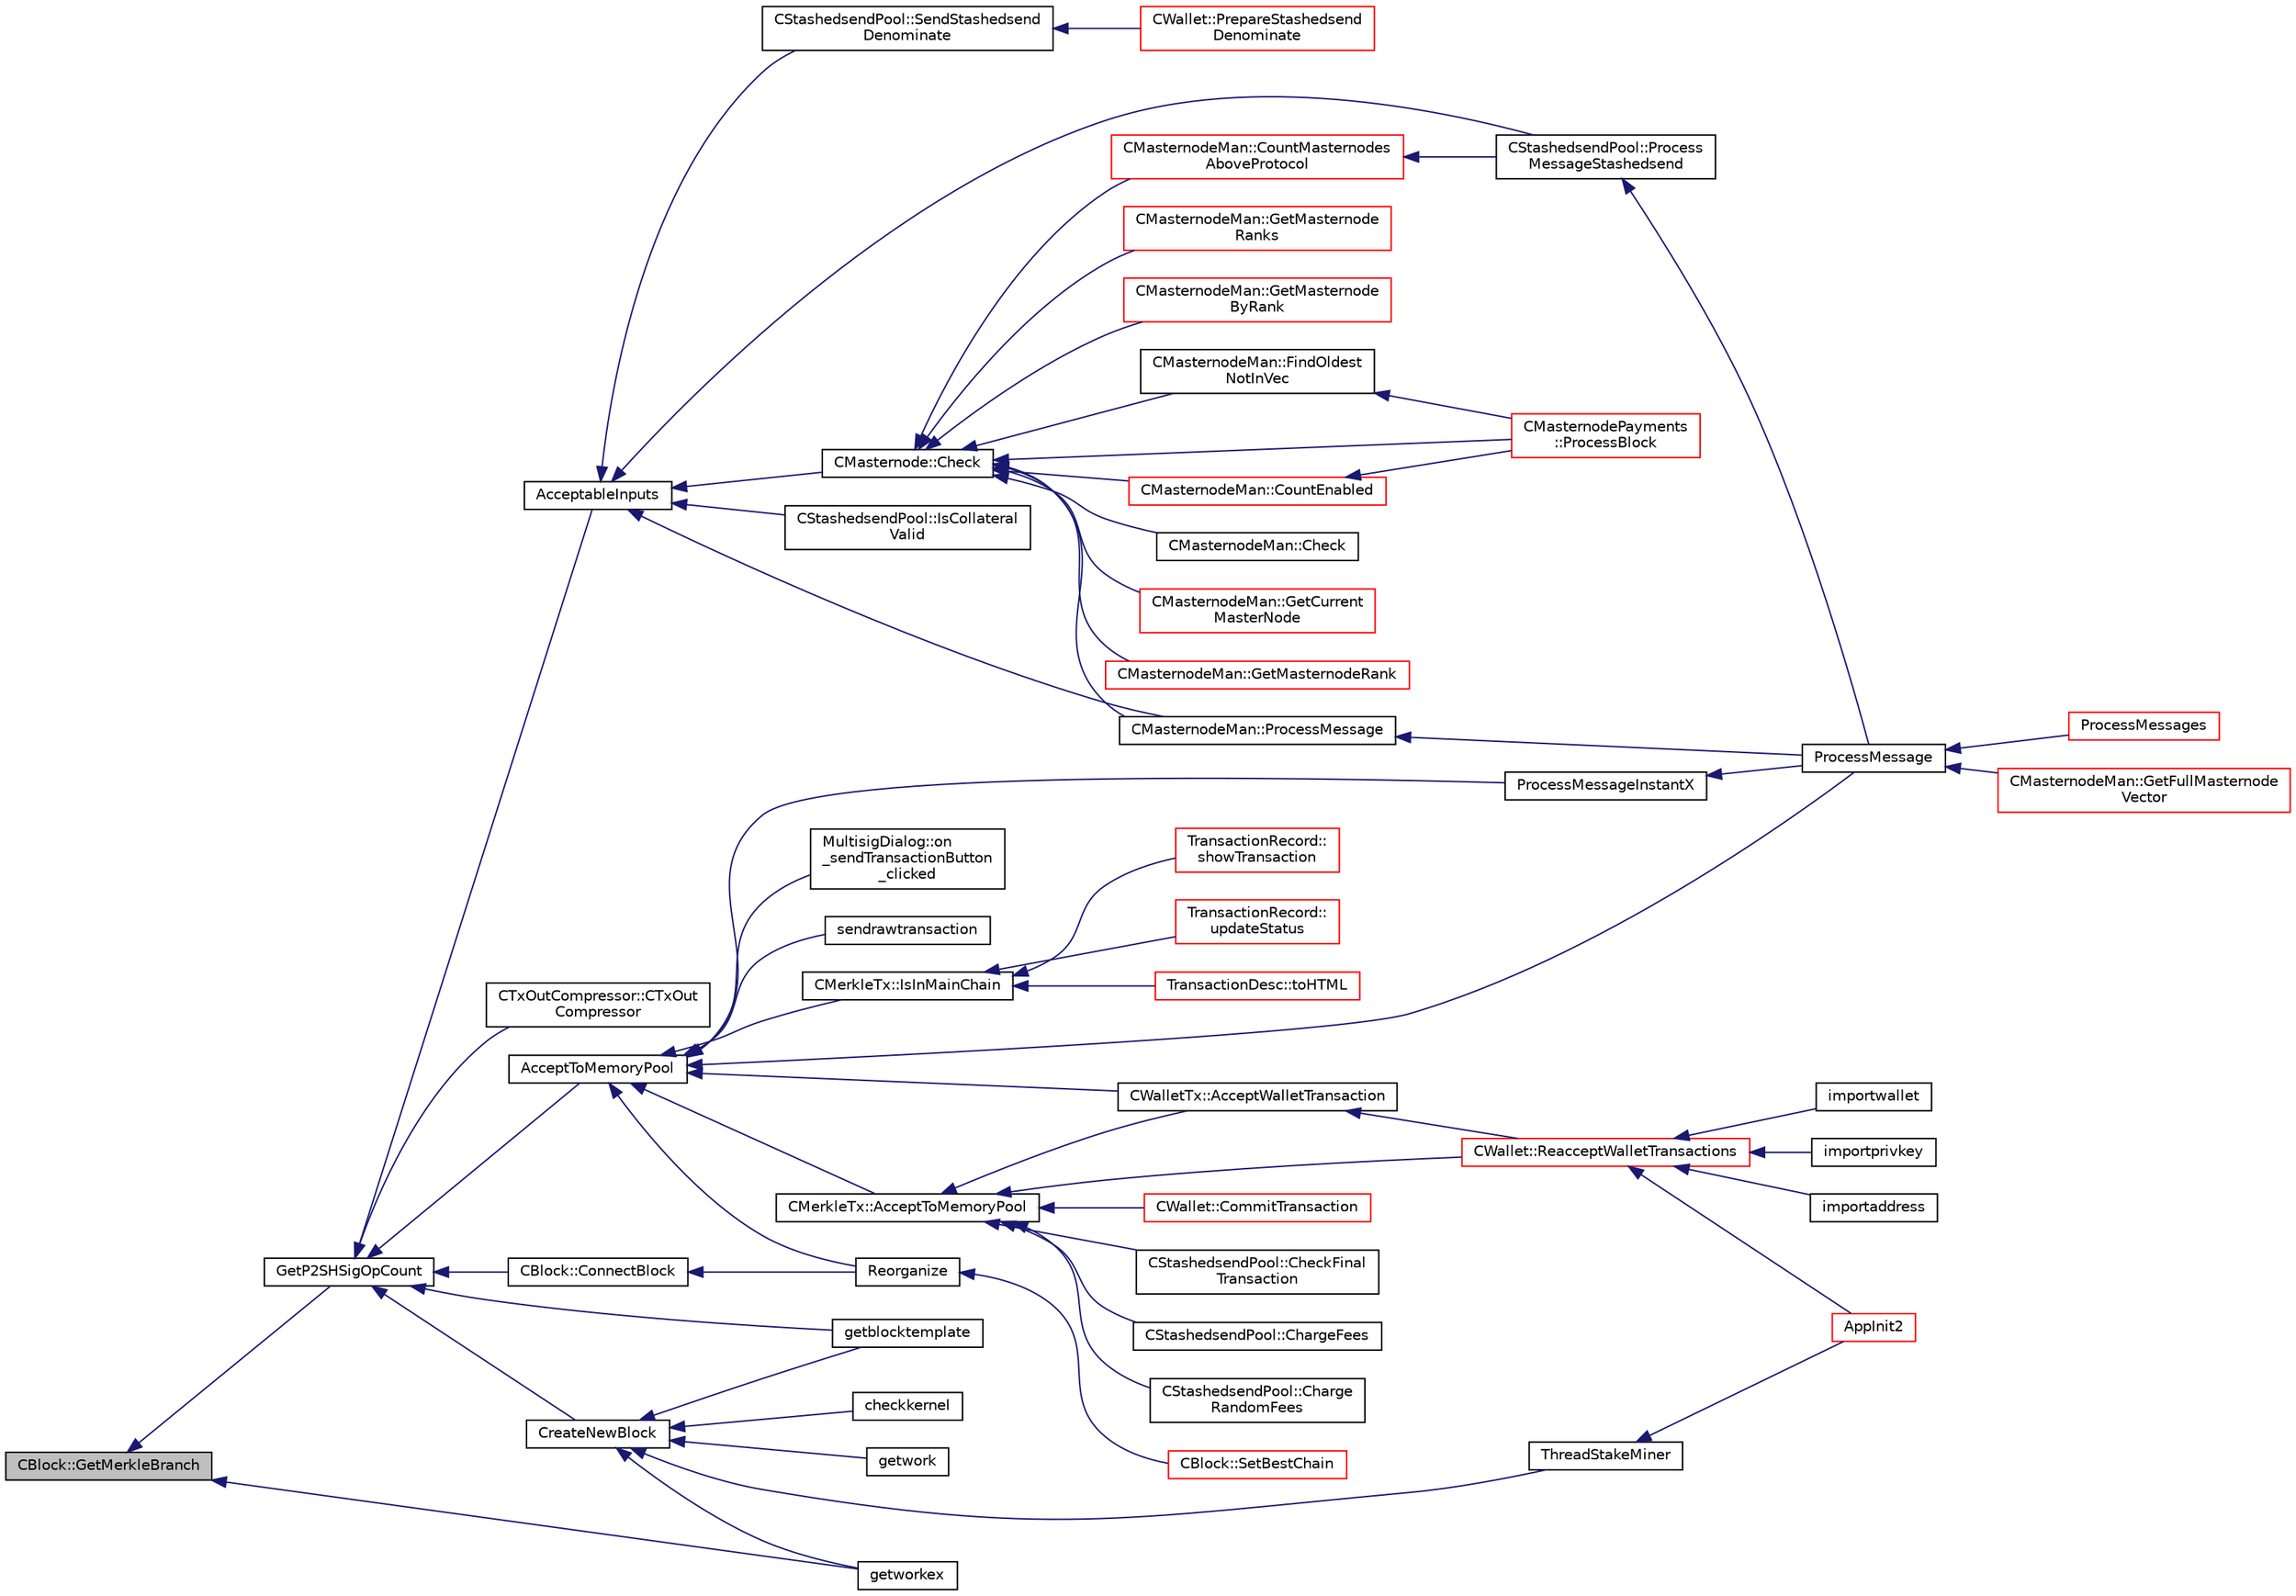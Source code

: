 digraph "CBlock::GetMerkleBranch"
{
  edge [fontname="Helvetica",fontsize="10",labelfontname="Helvetica",labelfontsize="10"];
  node [fontname="Helvetica",fontsize="10",shape=record];
  rankdir="LR";
  Node809 [label="CBlock::GetMerkleBranch",height=0.2,width=0.4,color="black", fillcolor="grey75", style="filled", fontcolor="black"];
  Node809 -> Node810 [dir="back",color="midnightblue",fontsize="10",style="solid",fontname="Helvetica"];
  Node810 [label="GetP2SHSigOpCount",height=0.2,width=0.4,color="black", fillcolor="white", style="filled",URL="$d4/dbf/main_8h.html#acc0a05d60127f0cfcf778348670067e0",tooltip="Count ECDSA signature operations in pay-to-script-hash inputs. "];
  Node810 -> Node811 [dir="back",color="midnightblue",fontsize="10",style="solid",fontname="Helvetica"];
  Node811 [label="AcceptToMemoryPool",height=0.2,width=0.4,color="black", fillcolor="white", style="filled",URL="$d4/dbf/main_8h.html#addea0e425b693b4c1be712c3ead94568",tooltip="(try to) add transaction to memory pool "];
  Node811 -> Node812 [dir="back",color="midnightblue",fontsize="10",style="solid",fontname="Helvetica"];
  Node812 [label="ProcessMessageInstantX",height=0.2,width=0.4,color="black", fillcolor="white", style="filled",URL="$d6/d5f/instantx_8h.html#aa516cb499ead2691d8ab216a499db5d0"];
  Node812 -> Node813 [dir="back",color="midnightblue",fontsize="10",style="solid",fontname="Helvetica"];
  Node813 [label="ProcessMessage",height=0.2,width=0.4,color="black", fillcolor="white", style="filled",URL="$df/d0a/main_8cpp.html#a8ba92b1a4bce3c835e887a9073d17d8e"];
  Node813 -> Node814 [dir="back",color="midnightblue",fontsize="10",style="solid",fontname="Helvetica"];
  Node814 [label="ProcessMessages",height=0.2,width=0.4,color="red", fillcolor="white", style="filled",URL="$d4/dbf/main_8h.html#a196f9318f02448b85b28d612698934fd"];
  Node813 -> Node822 [dir="back",color="midnightblue",fontsize="10",style="solid",fontname="Helvetica"];
  Node822 [label="CMasternodeMan::GetFullMasternode\lVector",height=0.2,width=0.4,color="red", fillcolor="white", style="filled",URL="$dc/d6b/class_c_masternode_man.html#ab39e213a7601e1bef2eba1d5d63206f5"];
  Node811 -> Node828 [dir="back",color="midnightblue",fontsize="10",style="solid",fontname="Helvetica"];
  Node828 [label="CMerkleTx::AcceptToMemoryPool",height=0.2,width=0.4,color="black", fillcolor="white", style="filled",URL="$d1/dff/class_c_merkle_tx.html#a61126e811a53b941b3efdf5a4e83db90"];
  Node828 -> Node829 [dir="back",color="midnightblue",fontsize="10",style="solid",fontname="Helvetica"];
  Node829 [label="CWalletTx::AcceptWalletTransaction",height=0.2,width=0.4,color="black", fillcolor="white", style="filled",URL="$d6/d53/class_c_wallet_tx.html#af6d1a5a731bb69e1d94de84eb6fd15a5"];
  Node829 -> Node830 [dir="back",color="midnightblue",fontsize="10",style="solid",fontname="Helvetica"];
  Node830 [label="CWallet::ReacceptWalletTransactions",height=0.2,width=0.4,color="red", fillcolor="white", style="filled",URL="$d2/de5/class_c_wallet.html#a796c23450c8482e10e0c75ae5c1fa8ed"];
  Node830 -> Node816 [dir="back",color="midnightblue",fontsize="10",style="solid",fontname="Helvetica"];
  Node816 [label="AppInit2",height=0.2,width=0.4,color="red", fillcolor="white", style="filled",URL="$d8/dc0/init_8h.html#a1a4c1bfbf6ba1db77e988b89b9cadfd3",tooltip="Initialize ion. "];
  Node830 -> Node831 [dir="back",color="midnightblue",fontsize="10",style="solid",fontname="Helvetica"];
  Node831 [label="importprivkey",height=0.2,width=0.4,color="black", fillcolor="white", style="filled",URL="$dc/dbf/rpcdump_8cpp.html#a3a6fdb974fce01220a895393d444e981"];
  Node830 -> Node832 [dir="back",color="midnightblue",fontsize="10",style="solid",fontname="Helvetica"];
  Node832 [label="importaddress",height=0.2,width=0.4,color="black", fillcolor="white", style="filled",URL="$dc/dbf/rpcdump_8cpp.html#a457bc572859c8265c72a0afd1a6db56c"];
  Node830 -> Node833 [dir="back",color="midnightblue",fontsize="10",style="solid",fontname="Helvetica"];
  Node833 [label="importwallet",height=0.2,width=0.4,color="black", fillcolor="white", style="filled",URL="$dc/dbf/rpcdump_8cpp.html#a2566d5c9dd1938b74e70398cdb3ac5c1"];
  Node828 -> Node835 [dir="back",color="midnightblue",fontsize="10",style="solid",fontname="Helvetica"];
  Node835 [label="CStashedsendPool::CheckFinal\lTransaction",height=0.2,width=0.4,color="black", fillcolor="white", style="filled",URL="$dd/d8a/class_c_stashedsend_pool.html#aba122588a53a90150595bc4279beb67c"];
  Node828 -> Node836 [dir="back",color="midnightblue",fontsize="10",style="solid",fontname="Helvetica"];
  Node836 [label="CStashedsendPool::ChargeFees",height=0.2,width=0.4,color="black", fillcolor="white", style="filled",URL="$dd/d8a/class_c_stashedsend_pool.html#acd76c93879dbcbdda4ca0a253f0d9c68",tooltip="Charge fees to bad actors (Charge clients a fee if they&#39;re abusive) "];
  Node828 -> Node837 [dir="back",color="midnightblue",fontsize="10",style="solid",fontname="Helvetica"];
  Node837 [label="CStashedsendPool::Charge\lRandomFees",height=0.2,width=0.4,color="black", fillcolor="white", style="filled",URL="$dd/d8a/class_c_stashedsend_pool.html#abcf715f6e5e01039218bf4881fffc3fe",tooltip="Rarely charge fees to pay miners. "];
  Node828 -> Node830 [dir="back",color="midnightblue",fontsize="10",style="solid",fontname="Helvetica"];
  Node828 -> Node838 [dir="back",color="midnightblue",fontsize="10",style="solid",fontname="Helvetica"];
  Node838 [label="CWallet::CommitTransaction",height=0.2,width=0.4,color="red", fillcolor="white", style="filled",URL="$d2/de5/class_c_wallet.html#aa13fbeaebd271f910a54cc5b82d73fde"];
  Node811 -> Node829 [dir="back",color="midnightblue",fontsize="10",style="solid",fontname="Helvetica"];
  Node811 -> Node855 [dir="back",color="midnightblue",fontsize="10",style="solid",fontname="Helvetica"];
  Node855 [label="Reorganize",height=0.2,width=0.4,color="black", fillcolor="white", style="filled",URL="$df/d0a/main_8cpp.html#ad8e09920f5a3ce2670c5efa26ef65227"];
  Node855 -> Node856 [dir="back",color="midnightblue",fontsize="10",style="solid",fontname="Helvetica"];
  Node856 [label="CBlock::SetBestChain",height=0.2,width=0.4,color="red", fillcolor="white", style="filled",URL="$d3/d51/class_c_block.html#a6e308b2d75d1cfc4a75eda36feb60ca1"];
  Node811 -> Node813 [dir="back",color="midnightblue",fontsize="10",style="solid",fontname="Helvetica"];
  Node811 -> Node860 [dir="back",color="midnightblue",fontsize="10",style="solid",fontname="Helvetica"];
  Node860 [label="CMerkleTx::IsInMainChain",height=0.2,width=0.4,color="black", fillcolor="white", style="filled",URL="$d1/dff/class_c_merkle_tx.html#ad4b3623fabf1924dba2a7694e3418e1e"];
  Node860 -> Node861 [dir="back",color="midnightblue",fontsize="10",style="solid",fontname="Helvetica"];
  Node861 [label="TransactionDesc::toHTML",height=0.2,width=0.4,color="red", fillcolor="white", style="filled",URL="$d4/da9/class_transaction_desc.html#ab7c9dbb2048aae121dd9d75df86e64f4"];
  Node860 -> Node872 [dir="back",color="midnightblue",fontsize="10",style="solid",fontname="Helvetica"];
  Node872 [label="TransactionRecord::\lshowTransaction",height=0.2,width=0.4,color="red", fillcolor="white", style="filled",URL="$d1/da7/class_transaction_record.html#a5ad1d1af4bec5b15a624b7a451e8cdbf",tooltip="Decompose CWallet transaction to model transaction records. "];
  Node860 -> Node884 [dir="back",color="midnightblue",fontsize="10",style="solid",fontname="Helvetica"];
  Node884 [label="TransactionRecord::\lupdateStatus",height=0.2,width=0.4,color="red", fillcolor="white", style="filled",URL="$d1/da7/class_transaction_record.html#a9b643dd885a790ae511705a1446556be",tooltip="Update status from core wallet tx. "];
  Node811 -> Node891 [dir="back",color="midnightblue",fontsize="10",style="solid",fontname="Helvetica"];
  Node891 [label="MultisigDialog::on\l_sendTransactionButton\l_clicked",height=0.2,width=0.4,color="black", fillcolor="white", style="filled",URL="$d4/df4/class_multisig_dialog.html#a71fcf325cb0cde9223eefc62b3b7634b"];
  Node811 -> Node892 [dir="back",color="midnightblue",fontsize="10",style="solid",fontname="Helvetica"];
  Node892 [label="sendrawtransaction",height=0.2,width=0.4,color="black", fillcolor="white", style="filled",URL="$dc/da8/rpcrawtransaction_8cpp.html#ad5aad44f890060f42efb49acf349511e"];
  Node810 -> Node893 [dir="back",color="midnightblue",fontsize="10",style="solid",fontname="Helvetica"];
  Node893 [label="AcceptableInputs",height=0.2,width=0.4,color="black", fillcolor="white", style="filled",URL="$d4/dbf/main_8h.html#a43f9c625cc3dfd663a76ddb4d15fce58"];
  Node893 -> Node894 [dir="back",color="midnightblue",fontsize="10",style="solid",fontname="Helvetica"];
  Node894 [label="CMasternode::Check",height=0.2,width=0.4,color="black", fillcolor="white", style="filled",URL="$d6/dac/class_c_masternode.html#a6c5f883b797298678c1cf814faab09a5"];
  Node894 -> Node895 [dir="back",color="midnightblue",fontsize="10",style="solid",fontname="Helvetica"];
  Node895 [label="CMasternodePayments\l::ProcessBlock",height=0.2,width=0.4,color="red", fillcolor="white", style="filled",URL="$dc/d9a/class_c_masternode_payments.html#aa23dfbc148f10f601e9771bfcffea441"];
  Node894 -> Node906 [dir="back",color="midnightblue",fontsize="10",style="solid",fontname="Helvetica"];
  Node906 [label="CMasternodeMan::Check",height=0.2,width=0.4,color="black", fillcolor="white", style="filled",URL="$dc/d6b/class_c_masternode_man.html#a746a5bed8674a37f69f8987a2bd9bcd1"];
  Node894 -> Node907 [dir="back",color="midnightblue",fontsize="10",style="solid",fontname="Helvetica"];
  Node907 [label="CMasternodeMan::CountEnabled",height=0.2,width=0.4,color="red", fillcolor="white", style="filled",URL="$dc/d6b/class_c_masternode_man.html#ae495279a035d7d259375ae95cbde28f4"];
  Node907 -> Node895 [dir="back",color="midnightblue",fontsize="10",style="solid",fontname="Helvetica"];
  Node894 -> Node919 [dir="back",color="midnightblue",fontsize="10",style="solid",fontname="Helvetica"];
  Node919 [label="CMasternodeMan::CountMasternodes\lAboveProtocol",height=0.2,width=0.4,color="red", fillcolor="white", style="filled",URL="$dc/d6b/class_c_masternode_man.html#a26f97dd108171cfaf20951a5d133c156"];
  Node919 -> Node923 [dir="back",color="midnightblue",fontsize="10",style="solid",fontname="Helvetica"];
  Node923 [label="CStashedsendPool::Process\lMessageStashedsend",height=0.2,width=0.4,color="black", fillcolor="white", style="filled",URL="$dd/d8a/class_c_stashedsend_pool.html#a62b472a4e4b1e634bc2e8621be17888e",tooltip="Process a Stashedsend message using the Stashedsend protocol. "];
  Node923 -> Node813 [dir="back",color="midnightblue",fontsize="10",style="solid",fontname="Helvetica"];
  Node894 -> Node924 [dir="back",color="midnightblue",fontsize="10",style="solid",fontname="Helvetica"];
  Node924 [label="CMasternodeMan::FindOldest\lNotInVec",height=0.2,width=0.4,color="black", fillcolor="white", style="filled",URL="$dc/d6b/class_c_masternode_man.html#a573f7201b1bc84d277d17c4e165f8842"];
  Node924 -> Node895 [dir="back",color="midnightblue",fontsize="10",style="solid",fontname="Helvetica"];
  Node894 -> Node925 [dir="back",color="midnightblue",fontsize="10",style="solid",fontname="Helvetica"];
  Node925 [label="CMasternodeMan::GetCurrent\lMasterNode",height=0.2,width=0.4,color="red", fillcolor="white", style="filled",URL="$dc/d6b/class_c_masternode_man.html#a2b3a91870855e8fcb9b2b6e00c35197f"];
  Node894 -> Node928 [dir="back",color="midnightblue",fontsize="10",style="solid",fontname="Helvetica"];
  Node928 [label="CMasternodeMan::GetMasternodeRank",height=0.2,width=0.4,color="red", fillcolor="white", style="filled",URL="$dc/d6b/class_c_masternode_man.html#a41fd522da90284837d5dcb1e2d2e7d7c"];
  Node894 -> Node931 [dir="back",color="midnightblue",fontsize="10",style="solid",fontname="Helvetica"];
  Node931 [label="CMasternodeMan::GetMasternode\lRanks",height=0.2,width=0.4,color="red", fillcolor="white", style="filled",URL="$dc/d6b/class_c_masternode_man.html#ac06180b4570d5d1b098979c2f59a7a90"];
  Node894 -> Node932 [dir="back",color="midnightblue",fontsize="10",style="solid",fontname="Helvetica"];
  Node932 [label="CMasternodeMan::GetMasternode\lByRank",height=0.2,width=0.4,color="red", fillcolor="white", style="filled",URL="$dc/d6b/class_c_masternode_man.html#ab32afaad2651c69d2f93c68aee466677"];
  Node894 -> Node934 [dir="back",color="midnightblue",fontsize="10",style="solid",fontname="Helvetica"];
  Node934 [label="CMasternodeMan::ProcessMessage",height=0.2,width=0.4,color="black", fillcolor="white", style="filled",URL="$dc/d6b/class_c_masternode_man.html#ae3e5d263cebdcd932eca49caeadce9aa"];
  Node934 -> Node813 [dir="back",color="midnightblue",fontsize="10",style="solid",fontname="Helvetica"];
  Node893 -> Node934 [dir="back",color="midnightblue",fontsize="10",style="solid",fontname="Helvetica"];
  Node893 -> Node923 [dir="back",color="midnightblue",fontsize="10",style="solid",fontname="Helvetica"];
  Node893 -> Node935 [dir="back",color="midnightblue",fontsize="10",style="solid",fontname="Helvetica"];
  Node935 [label="CStashedsendPool::IsCollateral\lValid",height=0.2,width=0.4,color="black", fillcolor="white", style="filled",URL="$dd/d8a/class_c_stashedsend_pool.html#a953b684a05b58919c45c8c6f159b0b14",tooltip="If the collateral is valid given by a client. "];
  Node893 -> Node936 [dir="back",color="midnightblue",fontsize="10",style="solid",fontname="Helvetica"];
  Node936 [label="CStashedsendPool::SendStashedsend\lDenominate",height=0.2,width=0.4,color="black", fillcolor="white", style="filled",URL="$dd/d8a/class_c_stashedsend_pool.html#a6a94b951db9f47197abf79e141e8de1a",tooltip="As a client, send a transaction to a Masternode to start the denomination process. "];
  Node936 -> Node937 [dir="back",color="midnightblue",fontsize="10",style="solid",fontname="Helvetica"];
  Node937 [label="CWallet::PrepareStashedsend\lDenominate",height=0.2,width=0.4,color="red", fillcolor="white", style="filled",URL="$d2/de5/class_c_wallet.html#ae7ce44a23e6cb716ea05783c04de197e"];
  Node810 -> Node939 [dir="back",color="midnightblue",fontsize="10",style="solid",fontname="Helvetica"];
  Node939 [label="CBlock::ConnectBlock",height=0.2,width=0.4,color="black", fillcolor="white", style="filled",URL="$d3/d51/class_c_block.html#a1ae149d97c7b7eadf48f5cea934b6217"];
  Node939 -> Node855 [dir="back",color="midnightblue",fontsize="10",style="solid",fontname="Helvetica"];
  Node810 -> Node940 [dir="back",color="midnightblue",fontsize="10",style="solid",fontname="Helvetica"];
  Node940 [label="CTxOutCompressor::CTxOut\lCompressor",height=0.2,width=0.4,color="black", fillcolor="white", style="filled",URL="$d9/d8d/class_c_tx_out_compressor.html#a38ef1033989cd003de65598620d15cea"];
  Node810 -> Node941 [dir="back",color="midnightblue",fontsize="10",style="solid",fontname="Helvetica"];
  Node941 [label="CreateNewBlock",height=0.2,width=0.4,color="black", fillcolor="white", style="filled",URL="$de/d13/miner_8h.html#aca0de7d757e027c2b08bd101c68c1549"];
  Node941 -> Node904 [dir="back",color="midnightblue",fontsize="10",style="solid",fontname="Helvetica"];
  Node904 [label="ThreadStakeMiner",height=0.2,width=0.4,color="black", fillcolor="white", style="filled",URL="$d6/de3/miner_8cpp.html#a31faece5ef0e403969b3d3debd79b352"];
  Node904 -> Node816 [dir="back",color="midnightblue",fontsize="10",style="solid",fontname="Helvetica"];
  Node941 -> Node942 [dir="back",color="midnightblue",fontsize="10",style="solid",fontname="Helvetica"];
  Node942 [label="checkkernel",height=0.2,width=0.4,color="black", fillcolor="white", style="filled",URL="$d4/ddd/rpcmining_8cpp.html#a36ee2284a7252841b8a62a9531b6acbc"];
  Node941 -> Node901 [dir="back",color="midnightblue",fontsize="10",style="solid",fontname="Helvetica"];
  Node901 [label="getworkex",height=0.2,width=0.4,color="black", fillcolor="white", style="filled",URL="$d4/ddd/rpcmining_8cpp.html#aa40f86dc468a3f2ef4a3bba99e20a069"];
  Node941 -> Node902 [dir="back",color="midnightblue",fontsize="10",style="solid",fontname="Helvetica"];
  Node902 [label="getwork",height=0.2,width=0.4,color="black", fillcolor="white", style="filled",URL="$d4/ddd/rpcmining_8cpp.html#a356be62c93d38267a7da9e1cb644d547"];
  Node941 -> Node943 [dir="back",color="midnightblue",fontsize="10",style="solid",fontname="Helvetica"];
  Node943 [label="getblocktemplate",height=0.2,width=0.4,color="black", fillcolor="white", style="filled",URL="$d4/ddd/rpcmining_8cpp.html#a27347eecedd59156c914fcb5ce488f9a"];
  Node810 -> Node943 [dir="back",color="midnightblue",fontsize="10",style="solid",fontname="Helvetica"];
  Node809 -> Node901 [dir="back",color="midnightblue",fontsize="10",style="solid",fontname="Helvetica"];
}
